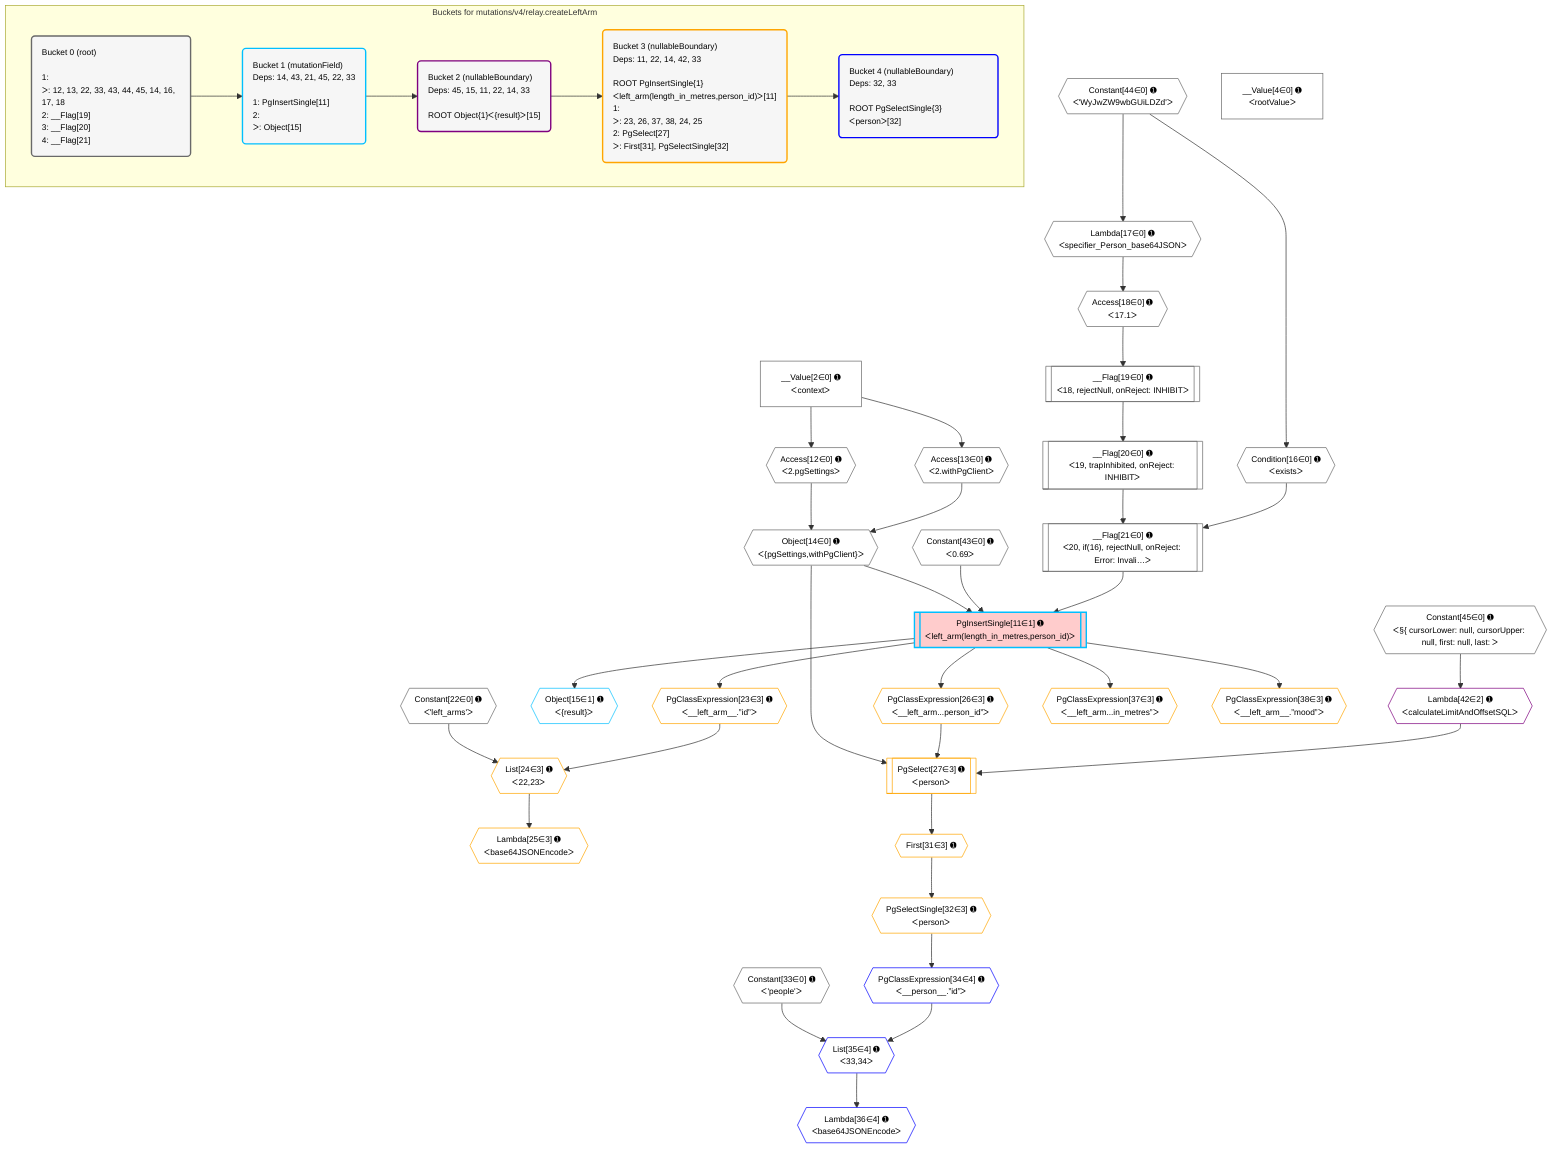 %%{init: {'themeVariables': { 'fontSize': '12px'}}}%%
graph TD
    classDef path fill:#eee,stroke:#000,color:#000
    classDef plan fill:#fff,stroke-width:1px,color:#000
    classDef itemplan fill:#fff,stroke-width:2px,color:#000
    classDef unbatchedplan fill:#dff,stroke-width:1px,color:#000
    classDef sideeffectplan fill:#fcc,stroke-width:2px,color:#000
    classDef bucket fill:#f6f6f6,color:#000,stroke-width:2px,text-align:left


    %% plan dependencies
    Object14{{"Object[14∈0] ➊<br />ᐸ{pgSettings,withPgClient}ᐳ"}}:::plan
    Access12{{"Access[12∈0] ➊<br />ᐸ2.pgSettingsᐳ"}}:::plan
    Access13{{"Access[13∈0] ➊<br />ᐸ2.withPgClientᐳ"}}:::plan
    Access12 & Access13 --> Object14
    __Flag21[["__Flag[21∈0] ➊<br />ᐸ20, if(16), rejectNull, onReject: Error: Invali…ᐳ"]]:::plan
    __Flag20[["__Flag[20∈0] ➊<br />ᐸ19, trapInhibited, onReject: INHIBITᐳ"]]:::plan
    Condition16{{"Condition[16∈0] ➊<br />ᐸexistsᐳ"}}:::plan
    __Flag20 & Condition16 --> __Flag21
    __Value2["__Value[2∈0] ➊<br />ᐸcontextᐳ"]:::plan
    __Value2 --> Access12
    __Value2 --> Access13
    Constant44{{"Constant[44∈0] ➊<br />ᐸ'WyJwZW9wbGUiLDZd'ᐳ"}}:::plan
    Constant44 --> Condition16
    Lambda17{{"Lambda[17∈0] ➊<br />ᐸspecifier_Person_base64JSONᐳ"}}:::plan
    Constant44 --> Lambda17
    Access18{{"Access[18∈0] ➊<br />ᐸ17.1ᐳ"}}:::plan
    Lambda17 --> Access18
    __Flag19[["__Flag[19∈0] ➊<br />ᐸ18, rejectNull, onReject: INHIBITᐳ"]]:::plan
    Access18 --> __Flag19
    __Flag19 --> __Flag20
    __Value4["__Value[4∈0] ➊<br />ᐸrootValueᐳ"]:::plan
    Constant22{{"Constant[22∈0] ➊<br />ᐸ'left_arms'ᐳ"}}:::plan
    Constant33{{"Constant[33∈0] ➊<br />ᐸ'people'ᐳ"}}:::plan
    Constant43{{"Constant[43∈0] ➊<br />ᐸ0.69ᐳ"}}:::plan
    Constant45{{"Constant[45∈0] ➊<br />ᐸ§{ cursorLower: null, cursorUpper: null, first: null, last: ᐳ"}}:::plan
    PgInsertSingle11[["PgInsertSingle[11∈1] ➊<br />ᐸleft_arm(length_in_metres,person_id)ᐳ"]]:::sideeffectplan
    Object14 & Constant43 & __Flag21 --> PgInsertSingle11
    Object15{{"Object[15∈1] ➊<br />ᐸ{result}ᐳ"}}:::plan
    PgInsertSingle11 --> Object15
    Lambda42{{"Lambda[42∈2] ➊<br />ᐸcalculateLimitAndOffsetSQLᐳ"}}:::plan
    Constant45 --> Lambda42
    PgSelect27[["PgSelect[27∈3] ➊<br />ᐸpersonᐳ"]]:::plan
    PgClassExpression26{{"PgClassExpression[26∈3] ➊<br />ᐸ__left_arm...person_id”ᐳ"}}:::plan
    Object14 & PgClassExpression26 & Lambda42 --> PgSelect27
    List24{{"List[24∈3] ➊<br />ᐸ22,23ᐳ"}}:::plan
    PgClassExpression23{{"PgClassExpression[23∈3] ➊<br />ᐸ__left_arm__.”id”ᐳ"}}:::plan
    Constant22 & PgClassExpression23 --> List24
    PgInsertSingle11 --> PgClassExpression23
    Lambda25{{"Lambda[25∈3] ➊<br />ᐸbase64JSONEncodeᐳ"}}:::plan
    List24 --> Lambda25
    PgInsertSingle11 --> PgClassExpression26
    First31{{"First[31∈3] ➊"}}:::plan
    PgSelect27 --> First31
    PgSelectSingle32{{"PgSelectSingle[32∈3] ➊<br />ᐸpersonᐳ"}}:::plan
    First31 --> PgSelectSingle32
    PgClassExpression37{{"PgClassExpression[37∈3] ➊<br />ᐸ__left_arm...in_metres”ᐳ"}}:::plan
    PgInsertSingle11 --> PgClassExpression37
    PgClassExpression38{{"PgClassExpression[38∈3] ➊<br />ᐸ__left_arm__.”mood”ᐳ"}}:::plan
    PgInsertSingle11 --> PgClassExpression38
    List35{{"List[35∈4] ➊<br />ᐸ33,34ᐳ"}}:::plan
    PgClassExpression34{{"PgClassExpression[34∈4] ➊<br />ᐸ__person__.”id”ᐳ"}}:::plan
    Constant33 & PgClassExpression34 --> List35
    PgSelectSingle32 --> PgClassExpression34
    Lambda36{{"Lambda[36∈4] ➊<br />ᐸbase64JSONEncodeᐳ"}}:::plan
    List35 --> Lambda36

    %% define steps

    subgraph "Buckets for mutations/v4/relay.createLeftArm"
    Bucket0("Bucket 0 (root)<br /><br />1: <br />ᐳ: 12, 13, 22, 33, 43, 44, 45, 14, 16, 17, 18<br />2: __Flag[19]<br />3: __Flag[20]<br />4: __Flag[21]"):::bucket
    classDef bucket0 stroke:#696969
    class Bucket0,__Value2,__Value4,Access12,Access13,Object14,Condition16,Lambda17,Access18,__Flag19,__Flag20,__Flag21,Constant22,Constant33,Constant43,Constant44,Constant45 bucket0
    Bucket1("Bucket 1 (mutationField)<br />Deps: 14, 43, 21, 45, 22, 33<br /><br />1: PgInsertSingle[11]<br />2: <br />ᐳ: Object[15]"):::bucket
    classDef bucket1 stroke:#00bfff
    class Bucket1,PgInsertSingle11,Object15 bucket1
    Bucket2("Bucket 2 (nullableBoundary)<br />Deps: 45, 15, 11, 22, 14, 33<br /><br />ROOT Object{1}ᐸ{result}ᐳ[15]"):::bucket
    classDef bucket2 stroke:#7f007f
    class Bucket2,Lambda42 bucket2
    Bucket3("Bucket 3 (nullableBoundary)<br />Deps: 11, 22, 14, 42, 33<br /><br />ROOT PgInsertSingle{1}ᐸleft_arm(length_in_metres,person_id)ᐳ[11]<br />1: <br />ᐳ: 23, 26, 37, 38, 24, 25<br />2: PgSelect[27]<br />ᐳ: First[31], PgSelectSingle[32]"):::bucket
    classDef bucket3 stroke:#ffa500
    class Bucket3,PgClassExpression23,List24,Lambda25,PgClassExpression26,PgSelect27,First31,PgSelectSingle32,PgClassExpression37,PgClassExpression38 bucket3
    Bucket4("Bucket 4 (nullableBoundary)<br />Deps: 32, 33<br /><br />ROOT PgSelectSingle{3}ᐸpersonᐳ[32]"):::bucket
    classDef bucket4 stroke:#0000ff
    class Bucket4,PgClassExpression34,List35,Lambda36 bucket4
    Bucket0 --> Bucket1
    Bucket1 --> Bucket2
    Bucket2 --> Bucket3
    Bucket3 --> Bucket4
    end